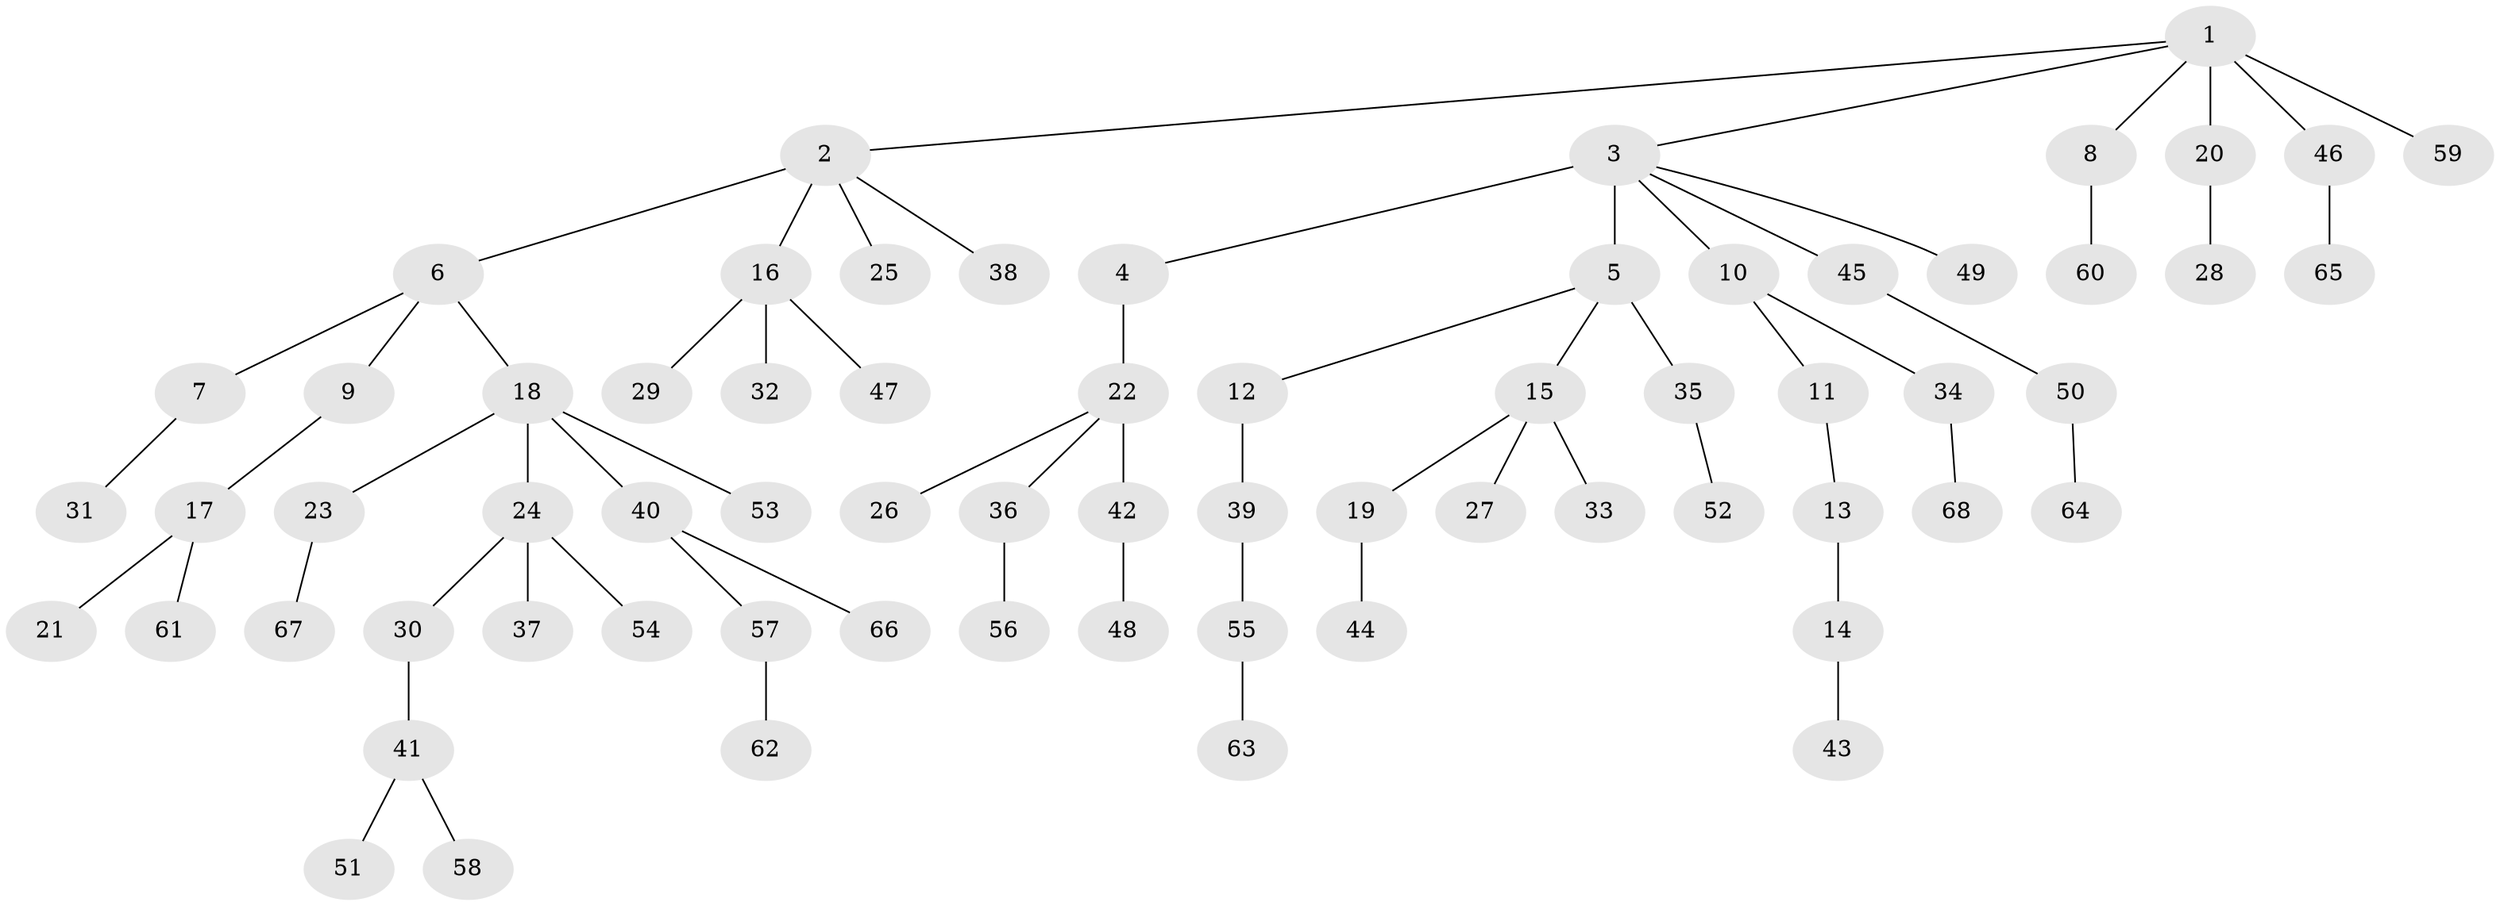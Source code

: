 // original degree distribution, {6: 0.022222222222222223, 4: 0.05925925925925926, 10: 0.007407407407407408, 1: 0.5111111111111111, 2: 0.24444444444444444, 3: 0.11851851851851852, 5: 0.037037037037037035}
// Generated by graph-tools (version 1.1) at 2025/36/03/09/25 02:36:42]
// undirected, 68 vertices, 67 edges
graph export_dot {
graph [start="1"]
  node [color=gray90,style=filled];
  1;
  2;
  3;
  4;
  5;
  6;
  7;
  8;
  9;
  10;
  11;
  12;
  13;
  14;
  15;
  16;
  17;
  18;
  19;
  20;
  21;
  22;
  23;
  24;
  25;
  26;
  27;
  28;
  29;
  30;
  31;
  32;
  33;
  34;
  35;
  36;
  37;
  38;
  39;
  40;
  41;
  42;
  43;
  44;
  45;
  46;
  47;
  48;
  49;
  50;
  51;
  52;
  53;
  54;
  55;
  56;
  57;
  58;
  59;
  60;
  61;
  62;
  63;
  64;
  65;
  66;
  67;
  68;
  1 -- 2 [weight=1.0];
  1 -- 3 [weight=1.0];
  1 -- 8 [weight=1.0];
  1 -- 20 [weight=1.0];
  1 -- 46 [weight=1.0];
  1 -- 59 [weight=2.0];
  2 -- 6 [weight=1.0];
  2 -- 16 [weight=2.0];
  2 -- 25 [weight=1.0];
  2 -- 38 [weight=1.0];
  3 -- 4 [weight=1.0];
  3 -- 5 [weight=4.0];
  3 -- 10 [weight=1.0];
  3 -- 45 [weight=1.0];
  3 -- 49 [weight=1.0];
  4 -- 22 [weight=2.0];
  5 -- 12 [weight=1.0];
  5 -- 15 [weight=1.0];
  5 -- 35 [weight=1.0];
  6 -- 7 [weight=1.0];
  6 -- 9 [weight=1.0];
  6 -- 18 [weight=1.0];
  7 -- 31 [weight=1.0];
  8 -- 60 [weight=1.0];
  9 -- 17 [weight=1.0];
  10 -- 11 [weight=1.0];
  10 -- 34 [weight=1.0];
  11 -- 13 [weight=1.0];
  12 -- 39 [weight=2.0];
  13 -- 14 [weight=1.0];
  14 -- 43 [weight=1.0];
  15 -- 19 [weight=1.0];
  15 -- 27 [weight=1.0];
  15 -- 33 [weight=1.0];
  16 -- 29 [weight=1.0];
  16 -- 32 [weight=1.0];
  16 -- 47 [weight=1.0];
  17 -- 21 [weight=1.0];
  17 -- 61 [weight=1.0];
  18 -- 23 [weight=1.0];
  18 -- 24 [weight=1.0];
  18 -- 40 [weight=1.0];
  18 -- 53 [weight=2.0];
  19 -- 44 [weight=2.0];
  20 -- 28 [weight=3.0];
  22 -- 26 [weight=1.0];
  22 -- 36 [weight=1.0];
  22 -- 42 [weight=1.0];
  23 -- 67 [weight=1.0];
  24 -- 30 [weight=1.0];
  24 -- 37 [weight=1.0];
  24 -- 54 [weight=1.0];
  30 -- 41 [weight=1.0];
  34 -- 68 [weight=1.0];
  35 -- 52 [weight=1.0];
  36 -- 56 [weight=1.0];
  39 -- 55 [weight=1.0];
  40 -- 57 [weight=1.0];
  40 -- 66 [weight=1.0];
  41 -- 51 [weight=1.0];
  41 -- 58 [weight=1.0];
  42 -- 48 [weight=1.0];
  45 -- 50 [weight=1.0];
  46 -- 65 [weight=1.0];
  50 -- 64 [weight=1.0];
  55 -- 63 [weight=1.0];
  57 -- 62 [weight=1.0];
}
